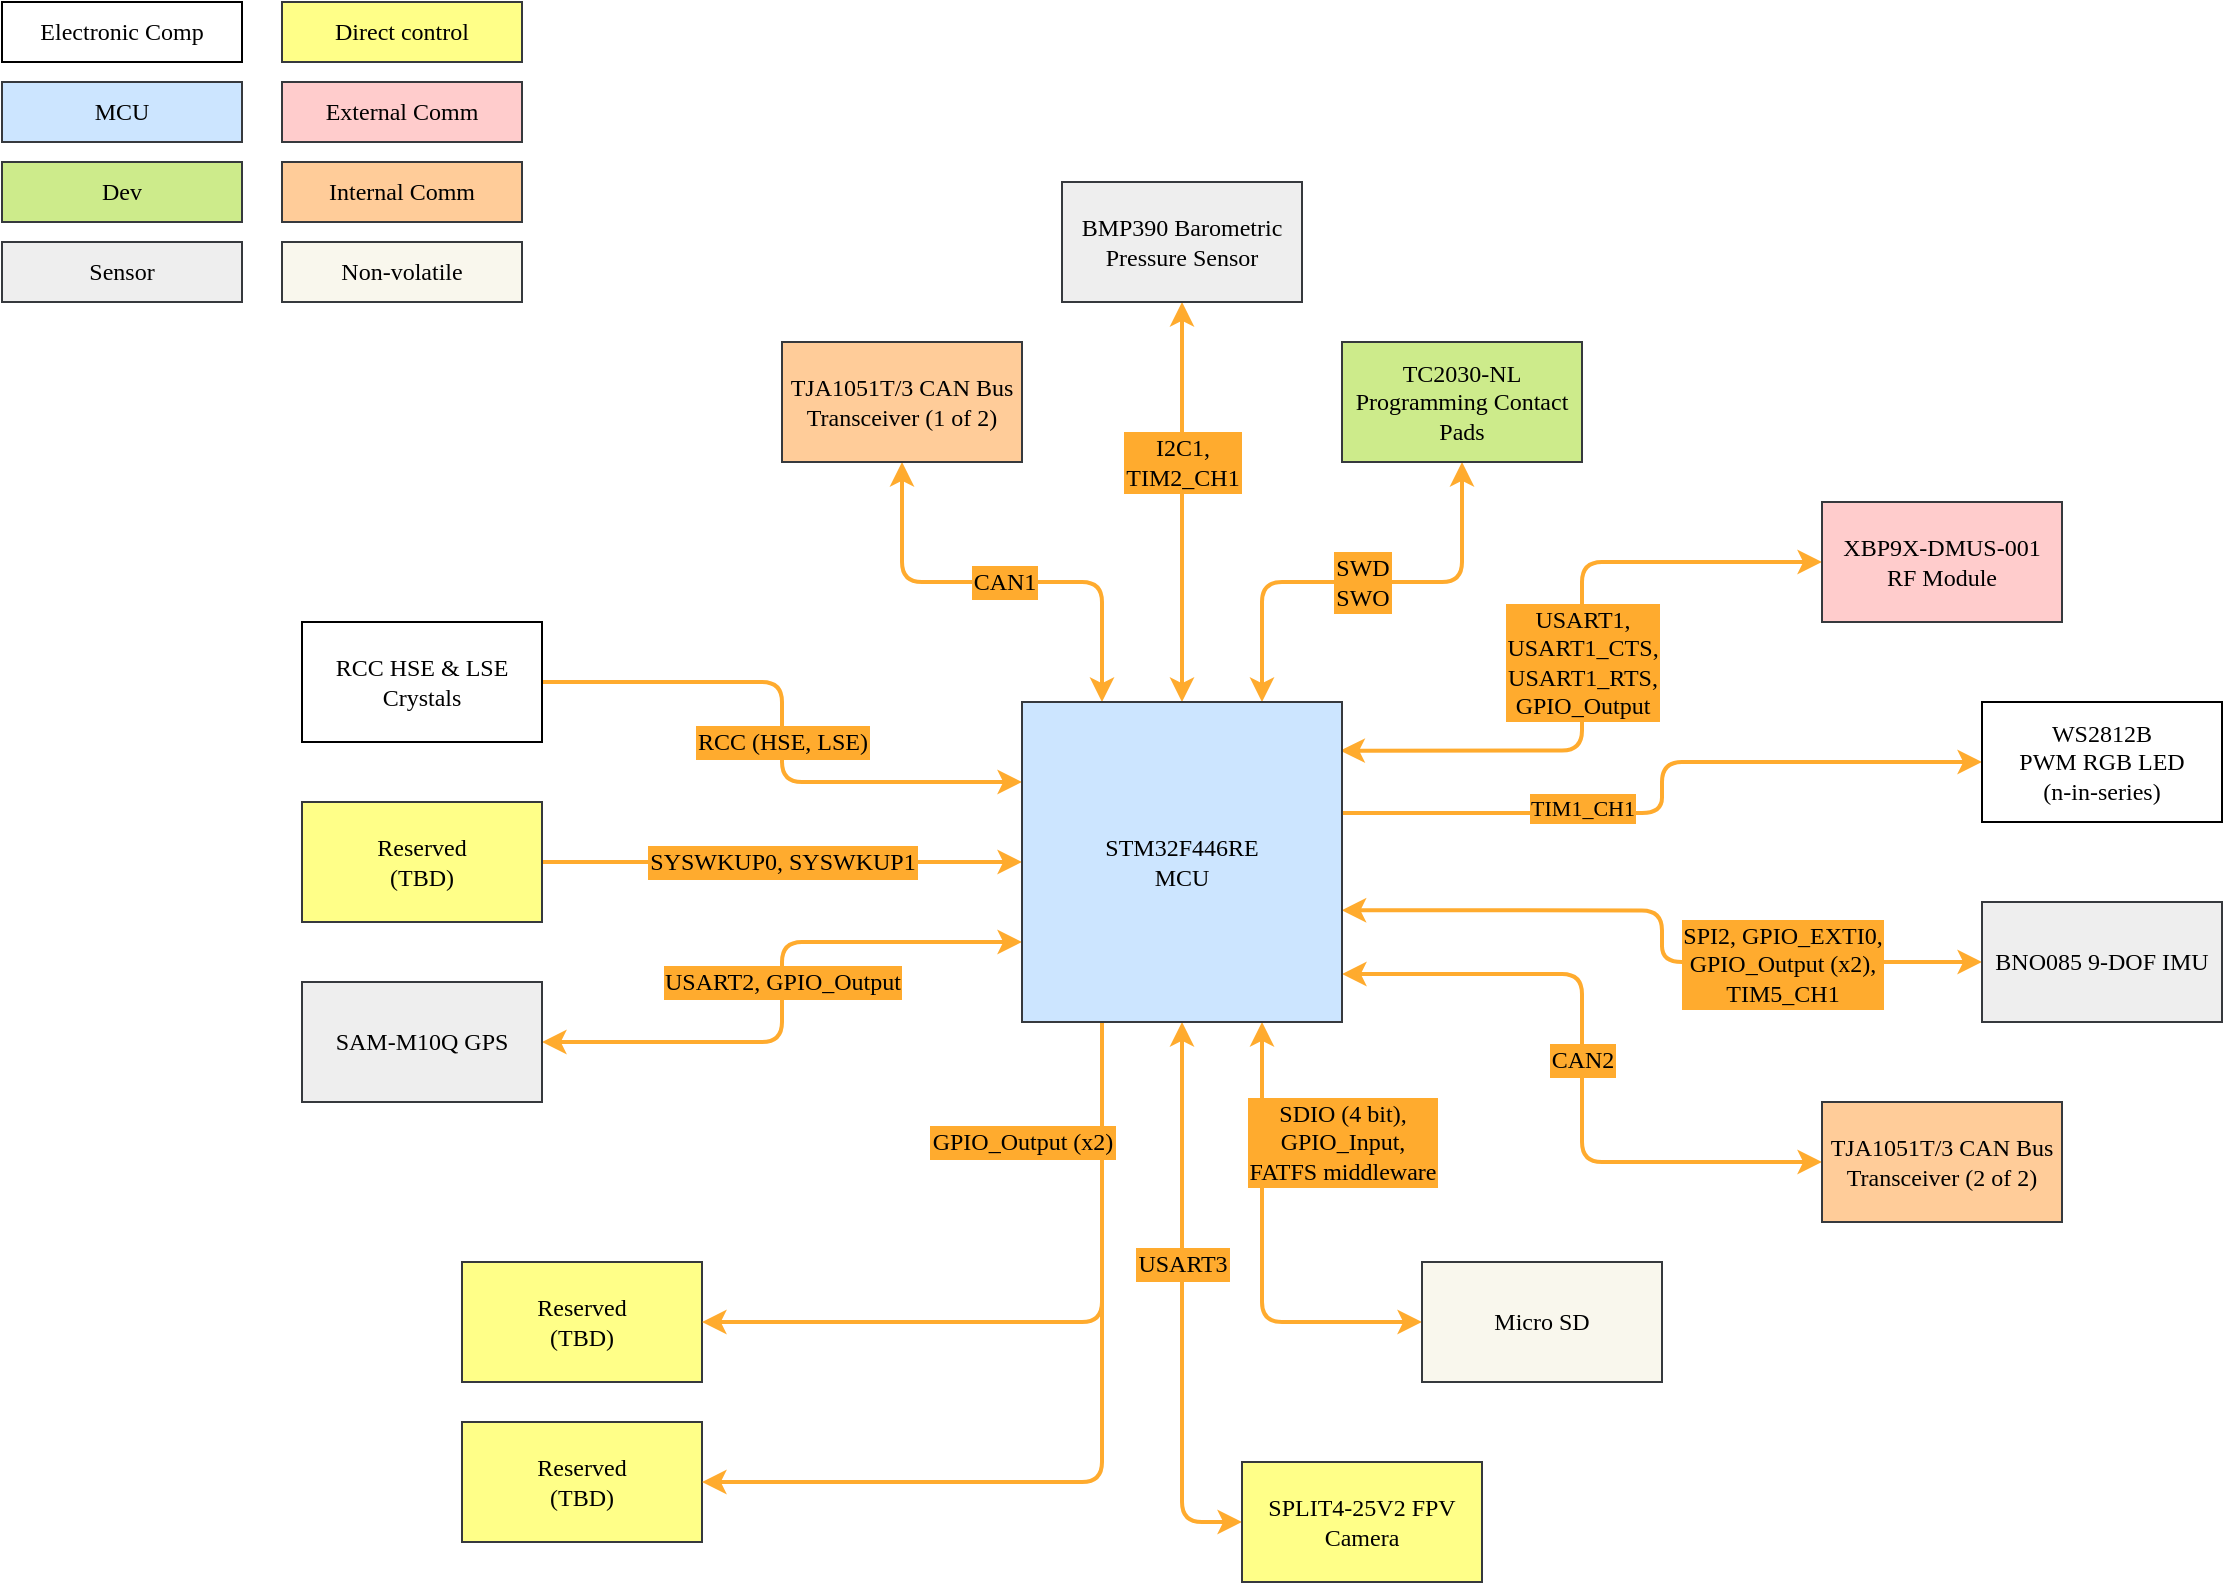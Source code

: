 <mxfile version="24.7.17">
  <diagram name="Page-1" id="_8Z-U01voDiPmD-Zs1qL">
    <mxGraphModel dx="1434" dy="792" grid="1" gridSize="10" guides="1" tooltips="1" connect="1" arrows="1" fold="1" page="1" pageScale="1" pageWidth="1169" pageHeight="827" math="0" shadow="0">
      <root>
        <mxCell id="0" />
        <mxCell id="1" parent="0" />
        <mxCell id="5DF6abSAtcW0_sRubqsM-15" style="edgeStyle=orthogonalEdgeStyle;rounded=1;orthogonalLoop=1;jettySize=auto;html=1;exitX=0;exitY=0.25;exitDx=0;exitDy=0;entryX=1;entryY=0.5;entryDx=0;entryDy=0;strokeWidth=2;curved=0;strokeColor=#FFAB2E;startArrow=classic;startFill=1;endArrow=none;endFill=0;" parent="1" source="JKJvemzIVtSR8P2CJAXn-1" target="5DF6abSAtcW0_sRubqsM-13" edge="1">
          <mxGeometry relative="1" as="geometry" />
        </mxCell>
        <mxCell id="5DF6abSAtcW0_sRubqsM-16" value="RCC (HSE, LSE)" style="edgeLabel;html=1;align=center;verticalAlign=middle;resizable=0;points=[];fontSize=12;fontFamily=JetBrains Mono;fontSource=https%3A%2F%2Ffonts.googleapis.com%2Fcss%3Ffamily%3DJetBrains%2BMono;labelBackgroundColor=#FFAB2E;labelBorderColor=#FFAB2E;textShadow=0;" parent="5DF6abSAtcW0_sRubqsM-15" vertex="1" connectable="0">
          <mxGeometry x="-0.008" y="-1" relative="1" as="geometry">
            <mxPoint x="-1" y="4" as="offset" />
          </mxGeometry>
        </mxCell>
        <mxCell id="JKJvemzIVtSR8P2CJAXn-3" style="edgeStyle=orthogonalEdgeStyle;rounded=1;orthogonalLoop=1;jettySize=auto;html=1;entryX=0;entryY=0.5;entryDx=0;entryDy=0;startArrow=classic;startFill=1;strokeWidth=2;fontSize=12;fontFamily=JetBrains Mono;fontSource=https%3A%2F%2Ffonts.googleapis.com%2Fcss%3Ffamily%3DJetBrains%2BMono;strokeColor=#FFAB2E;fillColor=#ffcc99;curved=0;exitX=0.999;exitY=0.651;exitDx=0;exitDy=0;exitPerimeter=0;" parent="1" source="JKJvemzIVtSR8P2CJAXn-1" target="JKJvemzIVtSR8P2CJAXn-2" edge="1">
          <mxGeometry relative="1" as="geometry">
            <mxPoint x="740" y="480" as="sourcePoint" />
          </mxGeometry>
        </mxCell>
        <mxCell id="JKJvemzIVtSR8P2CJAXn-4" value="SPI2, GPIO_EXTI0, &lt;br&gt;&lt;div&gt;GPIO_Output (x2),&lt;/div&gt;&lt;div&gt;TIM5_CH1&lt;/div&gt;" style="edgeLabel;html=1;align=center;verticalAlign=middle;resizable=0;points=[];fontSize=12;fontFamily=JetBrains Mono;fontSource=https%3A%2F%2Ffonts.googleapis.com%2Fcss%3Ffamily%3DJetBrains%2BMono;labelBackgroundColor=#FFAB2E;labelBorderColor=#FFAB2E;" parent="JKJvemzIVtSR8P2CJAXn-3" vertex="1" connectable="0">
          <mxGeometry x="0.025" y="-3" relative="1" as="geometry">
            <mxPoint x="63" y="9" as="offset" />
          </mxGeometry>
        </mxCell>
        <mxCell id="JKJvemzIVtSR8P2CJAXn-6" style="edgeStyle=orthogonalEdgeStyle;rounded=1;orthogonalLoop=1;jettySize=auto;html=1;exitX=0.995;exitY=0.152;exitDx=0;exitDy=0;entryX=0;entryY=0.5;entryDx=0;entryDy=0;startArrow=classic;startFill=1;strokeWidth=2;fontSize=12;fontFamily=JetBrains Mono;fontSource=https%3A%2F%2Ffonts.googleapis.com%2Fcss%3Ffamily%3DJetBrains%2BMono;strokeColor=#FFAB2E;fillColor=#ffcc99;curved=0;exitPerimeter=0;" parent="1" source="JKJvemzIVtSR8P2CJAXn-1" target="JKJvemzIVtSR8P2CJAXn-5" edge="1">
          <mxGeometry relative="1" as="geometry" />
        </mxCell>
        <mxCell id="JKJvemzIVtSR8P2CJAXn-7" value="&lt;div&gt;USART1,&lt;/div&gt;&lt;div&gt;USART1_CTS,&lt;/div&gt;&lt;div&gt;USART1_RTS,&lt;/div&gt;&lt;div&gt;GPIO_Output&lt;br&gt;&lt;/div&gt;" style="edgeLabel;html=1;align=center;verticalAlign=middle;resizable=0;points=[];fontSize=12;fontFamily=JetBrains Mono;fontSource=https%3A%2F%2Ffonts.googleapis.com%2Fcss%3Ffamily%3DJetBrains%2BMono;labelBackgroundColor=#FFAB2E;labelBorderColor=#FFAB2E;" parent="JKJvemzIVtSR8P2CJAXn-6" vertex="1" connectable="0">
          <mxGeometry x="0.017" relative="1" as="geometry">
            <mxPoint y="5" as="offset" />
          </mxGeometry>
        </mxCell>
        <mxCell id="1UeGAJv3N5sdaj4KIY9R-2" style="edgeStyle=orthogonalEdgeStyle;rounded=1;orthogonalLoop=1;jettySize=auto;html=1;entryX=0;entryY=0.5;entryDx=0;entryDy=0;startArrow=classic;startFill=1;fontSize=12;fontFamily=JetBrains Mono;fontSource=https%3A%2F%2Ffonts.googleapis.com%2Fcss%3Ffamily%3DJetBrains%2BMono;strokeWidth=2;strokeColor=#FFAB2E;curved=0;exitX=0.75;exitY=1;exitDx=0;exitDy=0;" parent="1" source="JKJvemzIVtSR8P2CJAXn-1" target="1UeGAJv3N5sdaj4KIY9R-1" edge="1">
          <mxGeometry relative="1" as="geometry">
            <mxPoint x="630" y="580" as="sourcePoint" />
          </mxGeometry>
        </mxCell>
        <mxCell id="1UeGAJv3N5sdaj4KIY9R-18" value="&lt;div&gt;SDIO (4 bit),&lt;/div&gt;&lt;div&gt;GPIO_Input,&lt;/div&gt;&lt;div&gt;FATFS middleware&lt;br&gt;&lt;/div&gt;" style="edgeLabel;html=1;align=center;verticalAlign=middle;resizable=0;points=[];fontSize=12;fontFamily=JetBrains Mono;fontSource=https%3A%2F%2Ffonts.googleapis.com%2Fcss%3Ffamily%3DJetBrains%2BMono;labelBackgroundColor=#FFAB2E;labelBorderColor=#FFAB2E;" parent="1UeGAJv3N5sdaj4KIY9R-2" vertex="1" connectable="0">
          <mxGeometry x="0.676" y="-1" relative="1" as="geometry">
            <mxPoint x="-3" y="-91" as="offset" />
          </mxGeometry>
        </mxCell>
        <mxCell id="1UeGAJv3N5sdaj4KIY9R-6" style="edgeStyle=orthogonalEdgeStyle;rounded=1;orthogonalLoop=1;jettySize=auto;html=1;exitX=0;exitY=0.75;exitDx=0;exitDy=0;entryX=1;entryY=0.5;entryDx=0;entryDy=0;startArrow=classic;startFill=1;fontSize=12;fontFamily=JetBrains Mono;fontSource=https%3A%2F%2Ffonts.googleapis.com%2Fcss%3Ffamily%3DJetBrains%2BMono;strokeWidth=2;strokeColor=#FFAB2E;curved=0;" parent="1" source="JKJvemzIVtSR8P2CJAXn-1" target="1UeGAJv3N5sdaj4KIY9R-3" edge="1">
          <mxGeometry relative="1" as="geometry" />
        </mxCell>
        <mxCell id="1UeGAJv3N5sdaj4KIY9R-19" value="USART2, GPIO_Output" style="edgeLabel;html=1;align=center;verticalAlign=middle;resizable=0;points=[];fontSize=12;fontFamily=JetBrains Mono;fontSource=https%3A%2F%2Ffonts.googleapis.com%2Fcss%3Ffamily%3DJetBrains%2BMono;labelBackgroundColor=#FFAB2E;labelBorderColor=#FFAB2E;" parent="1UeGAJv3N5sdaj4KIY9R-6" vertex="1" connectable="0">
          <mxGeometry x="0.029" relative="1" as="geometry">
            <mxPoint y="-9" as="offset" />
          </mxGeometry>
        </mxCell>
        <mxCell id="1UeGAJv3N5sdaj4KIY9R-7" style="edgeStyle=orthogonalEdgeStyle;rounded=1;orthogonalLoop=1;jettySize=auto;html=1;exitX=0.5;exitY=1;exitDx=0;exitDy=0;entryX=0;entryY=0.5;entryDx=0;entryDy=0;startArrow=classic;startFill=1;fontSize=12;fontFamily=JetBrains Mono;fontSource=https%3A%2F%2Ffonts.googleapis.com%2Fcss%3Ffamily%3DJetBrains%2BMono;strokeWidth=2;strokeColor=#FFAB2E;curved=0;" parent="1" source="JKJvemzIVtSR8P2CJAXn-1" target="1UeGAJv3N5sdaj4KIY9R-4" edge="1">
          <mxGeometry relative="1" as="geometry" />
        </mxCell>
        <mxCell id="1UeGAJv3N5sdaj4KIY9R-20" value="USART3" style="edgeLabel;html=1;align=center;verticalAlign=middle;resizable=0;points=[];fontSize=12;fontFamily=JetBrains Mono;fontSource=https%3A%2F%2Ffonts.googleapis.com%2Fcss%3Ffamily%3DJetBrains%2BMono;labelBackgroundColor=#FFAB2E;labelBorderColor=#FFAB2E;" parent="1UeGAJv3N5sdaj4KIY9R-7" vertex="1" connectable="0">
          <mxGeometry x="-0.19" relative="1" as="geometry">
            <mxPoint y="7" as="offset" />
          </mxGeometry>
        </mxCell>
        <mxCell id="JKJvemzIVtSR8P2CJAXn-2" value="BNO085 9-DOF IMU" style="rounded=0;whiteSpace=wrap;html=1;fontSize=12;fontFamily=JetBrains Mono;fontSource=https%3A%2F%2Ffonts.googleapis.com%2Fcss%3Ffamily%3DJetBrains%2BMono;fillColor=#eeeeee;strokeColor=#36393d;" parent="1" vertex="1">
          <mxGeometry x="1000" y="460" width="120" height="60" as="geometry" />
        </mxCell>
        <mxCell id="JKJvemzIVtSR8P2CJAXn-5" value="XBP9X-DMUS-001&lt;br&gt;RF Module" style="rounded=0;whiteSpace=wrap;html=1;fontSize=12;fontFamily=JetBrains Mono;fontSource=https%3A%2F%2Ffonts.googleapis.com%2Fcss%3Ffamily%3DJetBrains%2BMono;fillColor=#ffcccc;strokeColor=#36393d;" parent="1" vertex="1">
          <mxGeometry x="920" y="260" width="120" height="60" as="geometry" />
        </mxCell>
        <mxCell id="JKJvemzIVtSR8P2CJAXn-10" style="edgeStyle=orthogonalEdgeStyle;rounded=1;orthogonalLoop=1;jettySize=auto;html=1;exitX=0.5;exitY=1;exitDx=0;exitDy=0;entryX=0.5;entryY=0;entryDx=0;entryDy=0;startArrow=classic;startFill=1;strokeWidth=2;fontSize=12;fontFamily=JetBrains Mono;fontSource=https%3A%2F%2Ffonts.googleapis.com%2Fcss%3Ffamily%3DJetBrains%2BMono;strokeColor=#FFAB2E;fillColor=#ffcc99;curved=0;" parent="1" source="JKJvemzIVtSR8P2CJAXn-9" target="JKJvemzIVtSR8P2CJAXn-1" edge="1">
          <mxGeometry relative="1" as="geometry" />
        </mxCell>
        <mxCell id="JKJvemzIVtSR8P2CJAXn-11" value="&lt;div&gt;I2C1,&lt;/div&gt;&lt;div&gt;TIM2_CH1&lt;/div&gt;" style="edgeLabel;html=1;align=center;verticalAlign=middle;resizable=0;points=[];fontSize=12;fontFamily=JetBrains Mono;fontSource=https%3A%2F%2Ffonts.googleapis.com%2Fcss%3Ffamily%3DJetBrains%2BMono;labelBackgroundColor=#FFAB2E;labelBorderColor=#FFAB2E;" parent="JKJvemzIVtSR8P2CJAXn-10" vertex="1" connectable="0">
          <mxGeometry x="-0.024" y="2" relative="1" as="geometry">
            <mxPoint x="-2" y="-18" as="offset" />
          </mxGeometry>
        </mxCell>
        <mxCell id="JKJvemzIVtSR8P2CJAXn-9" value="BMP390 Barometric Pressure Sensor" style="rounded=0;whiteSpace=wrap;html=1;fontSize=12;fontFamily=JetBrains Mono;fontSource=https%3A%2F%2Ffonts.googleapis.com%2Fcss%3Ffamily%3DJetBrains%2BMono;fillColor=#eeeeee;strokeColor=#36393d;" parent="1" vertex="1">
          <mxGeometry x="540" y="100" width="120" height="60" as="geometry" />
        </mxCell>
        <mxCell id="JKJvemzIVtSR8P2CJAXn-23" style="edgeStyle=orthogonalEdgeStyle;rounded=1;orthogonalLoop=1;jettySize=auto;html=1;exitX=0;exitY=0.5;exitDx=0;exitDy=0;strokeWidth=2;startArrow=classic;startFill=1;fontFamily=JetBrains Mono;fontSource=https%3A%2F%2Ffonts.googleapis.com%2Fcss%3Ffamily%3DJetBrains%2BMono;strokeColor=#FFAB2E;fillColor=#ffcc99;fontSize=12;curved=0;entryX=1;entryY=0.85;entryDx=0;entryDy=0;entryPerimeter=0;" parent="1" source="JKJvemzIVtSR8P2CJAXn-16" target="JKJvemzIVtSR8P2CJAXn-1" edge="1">
          <mxGeometry relative="1" as="geometry">
            <mxPoint x="690" y="450" as="targetPoint" />
          </mxGeometry>
        </mxCell>
        <mxCell id="JKJvemzIVtSR8P2CJAXn-24" value="CAN2" style="edgeLabel;html=1;align=center;verticalAlign=middle;resizable=0;points=[];fontFamily=JetBrains Mono;fontSource=https%3A%2F%2Ffonts.googleapis.com%2Fcss%3Ffamily%3DJetBrains%2BMono;fontSize=12;labelBackgroundColor=#FFAB2E;labelBorderColor=#FFAB2E;" parent="JKJvemzIVtSR8P2CJAXn-23" vertex="1" connectable="0">
          <mxGeometry x="-0.033" relative="1" as="geometry">
            <mxPoint y="-10" as="offset" />
          </mxGeometry>
        </mxCell>
        <mxCell id="JKJvemzIVtSR8P2CJAXn-16" value="TJA1051T/3 CAN Bus Transceiver (2 of 2)" style="rounded=0;whiteSpace=wrap;html=1;fontSize=12;fontFamily=JetBrains Mono;fontSource=https%3A%2F%2Ffonts.googleapis.com%2Fcss%3Ffamily%3DJetBrains%2BMono;fillColor=#ffcc99;strokeColor=#36393d;" parent="1" vertex="1">
          <mxGeometry x="920" y="560" width="120" height="60" as="geometry" />
        </mxCell>
        <mxCell id="JKJvemzIVtSR8P2CJAXn-22" style="edgeStyle=orthogonalEdgeStyle;rounded=1;orthogonalLoop=1;jettySize=auto;html=1;exitX=0.5;exitY=1;exitDx=0;exitDy=0;entryX=0.25;entryY=0;entryDx=0;entryDy=0;strokeWidth=2;startArrow=classic;startFill=1;fontFamily=JetBrains Mono;fontSource=https%3A%2F%2Ffonts.googleapis.com%2Fcss%3Ffamily%3DJetBrains%2BMono;strokeColor=#FFAB2E;fillColor=#ffcc99;fontSize=12;curved=0;" parent="1" source="JKJvemzIVtSR8P2CJAXn-21" target="JKJvemzIVtSR8P2CJAXn-1" edge="1">
          <mxGeometry relative="1" as="geometry" />
        </mxCell>
        <mxCell id="JKJvemzIVtSR8P2CJAXn-25" value="CAN1" style="edgeLabel;html=1;align=center;verticalAlign=middle;resizable=0;points=[];fontFamily=JetBrains Mono;fontSource=https%3A%2F%2Ffonts.googleapis.com%2Fcss%3Ffamily%3DJetBrains%2BMono;fontSize=12;labelBackgroundColor=#FFAB2E;labelBorderColor=#FFAB2E;" parent="JKJvemzIVtSR8P2CJAXn-22" vertex="1" connectable="0">
          <mxGeometry x="0.012" y="-1" relative="1" as="geometry">
            <mxPoint x="-1" y="-1" as="offset" />
          </mxGeometry>
        </mxCell>
        <mxCell id="JKJvemzIVtSR8P2CJAXn-21" value="TJA1051T/3 CAN Bus Transceiver (1 of 2)" style="rounded=0;whiteSpace=wrap;html=1;fontSize=12;fontFamily=JetBrains Mono;fontSource=https%3A%2F%2Ffonts.googleapis.com%2Fcss%3Ffamily%3DJetBrains%2BMono;fillColor=#ffcc99;strokeColor=#36393d;" parent="1" vertex="1">
          <mxGeometry x="400" y="180" width="120" height="60" as="geometry" />
        </mxCell>
        <mxCell id="JKJvemzIVtSR8P2CJAXn-29" style="edgeStyle=orthogonalEdgeStyle;rounded=1;orthogonalLoop=1;jettySize=auto;html=1;exitX=0.5;exitY=1;exitDx=0;exitDy=0;entryX=0.75;entryY=0;entryDx=0;entryDy=0;startArrow=classic;startFill=1;strokeWidth=2;strokeColor=#FFAB2E;fillColor=#ffcc99;fontSize=12;fontFamily=JetBrains Mono;fontSource=https%3A%2F%2Ffonts.googleapis.com%2Fcss%3Ffamily%3DJetBrains%2BMono;curved=0;" parent="1" source="JKJvemzIVtSR8P2CJAXn-28" target="JKJvemzIVtSR8P2CJAXn-1" edge="1">
          <mxGeometry relative="1" as="geometry" />
        </mxCell>
        <mxCell id="JKJvemzIVtSR8P2CJAXn-31" value="SWD&lt;br style=&quot;font-size: 12px;&quot;&gt;SWO" style="edgeLabel;html=1;align=center;verticalAlign=middle;resizable=0;points=[];fontSize=12;fontFamily=JetBrains Mono;fontSource=https%3A%2F%2Ffonts.googleapis.com%2Fcss%3Ffamily%3DJetBrains%2BMono;labelBackgroundColor=#FFAB2E;labelBorderColor=#FFAB2E;" parent="JKJvemzIVtSR8P2CJAXn-29" vertex="1" connectable="0">
          <mxGeometry x="0.08" y="-2" relative="1" as="geometry">
            <mxPoint x="9" y="2" as="offset" />
          </mxGeometry>
        </mxCell>
        <mxCell id="JKJvemzIVtSR8P2CJAXn-28" value="TC2030-NL Programming Contact Pads" style="rounded=0;whiteSpace=wrap;html=1;fontSize=12;fontFamily=JetBrains Mono;fontSource=https%3A%2F%2Ffonts.googleapis.com%2Fcss%3Ffamily%3DJetBrains%2BMono;fillColor=#cdeb8b;strokeColor=#36393d;" parent="1" vertex="1">
          <mxGeometry x="680" y="180" width="120" height="60" as="geometry" />
        </mxCell>
        <mxCell id="1UeGAJv3N5sdaj4KIY9R-1" value="Micro SD" style="rounded=0;whiteSpace=wrap;html=1;fontSize=12;fontFamily=JetBrains Mono;fontSource=https%3A%2F%2Ffonts.googleapis.com%2Fcss%3Ffamily%3DJetBrains%2BMono;fillColor=#f9f7ed;strokeColor=#36393d;" parent="1" vertex="1">
          <mxGeometry x="720" y="640" width="120" height="60" as="geometry" />
        </mxCell>
        <mxCell id="1UeGAJv3N5sdaj4KIY9R-3" value="SAM-M10Q GPS" style="rounded=0;whiteSpace=wrap;html=1;fontSize=12;fontFamily=JetBrains Mono;fontSource=https%3A%2F%2Ffonts.googleapis.com%2Fcss%3Ffamily%3DJetBrains%2BMono;fillColor=#eeeeee;strokeColor=#36393d;" parent="1" vertex="1">
          <mxGeometry x="160" y="500" width="120" height="60" as="geometry" />
        </mxCell>
        <mxCell id="1UeGAJv3N5sdaj4KIY9R-4" value="&lt;span class=&quot;VariationProductSKU&quot;&gt;SPLIT4-25V2&lt;/span&gt; FPV Camera" style="rounded=0;whiteSpace=wrap;html=1;fontSize=12;fontFamily=JetBrains Mono;fontSource=https%3A%2F%2Ffonts.googleapis.com%2Fcss%3Ffamily%3DJetBrains%2BMono;fillColor=#ffff88;strokeColor=#36393d;" parent="1" vertex="1">
          <mxGeometry x="630" y="740" width="120" height="60" as="geometry" />
        </mxCell>
        <mxCell id="1UeGAJv3N5sdaj4KIY9R-10" value="&lt;div style=&quot;font-size: 12px;&quot;&gt;Reserved&lt;/div&gt;&lt;div style=&quot;font-size: 12px;&quot;&gt;(TBD)&lt;br style=&quot;font-size: 12px;&quot;&gt;&lt;/div&gt;" style="rounded=0;whiteSpace=wrap;html=1;fontSize=12;fontFamily=JetBrains Mono;fontSource=https%3A%2F%2Ffonts.googleapis.com%2Fcss%3Ffamily%3DJetBrains%2BMono;fillColor=#ffff88;strokeColor=#36393d;" parent="1" vertex="1">
          <mxGeometry x="240" y="640" width="120" height="60" as="geometry" />
        </mxCell>
        <mxCell id="1UeGAJv3N5sdaj4KIY9R-11" value="&lt;div style=&quot;font-size: 12px;&quot;&gt;Reserved&lt;/div&gt;&lt;div style=&quot;font-size: 12px;&quot;&gt;(TBD)&lt;br style=&quot;font-size: 12px;&quot;&gt;&lt;/div&gt;" style="rounded=0;whiteSpace=wrap;html=1;fontSize=12;fontFamily=JetBrains Mono;fontSource=https%3A%2F%2Ffonts.googleapis.com%2Fcss%3Ffamily%3DJetBrains%2BMono;fillColor=#ffff88;strokeColor=#36393d;" parent="1" vertex="1">
          <mxGeometry x="240" y="720" width="120" height="60" as="geometry" />
        </mxCell>
        <mxCell id="5DF6abSAtcW0_sRubqsM-4" value="MCU" style="rounded=0;whiteSpace=wrap;html=1;fontSize=12;fontFamily=JetBrains Mono;fontSource=https%3A%2F%2Ffonts.googleapis.com%2Fcss%3Ffamily%3DJetBrains%2BMono;fillColor=#cce5ff;strokeColor=#36393d;" parent="1" vertex="1">
          <mxGeometry x="10" y="50" width="120" height="30" as="geometry" />
        </mxCell>
        <mxCell id="5DF6abSAtcW0_sRubqsM-5" value="Sensor" style="rounded=0;whiteSpace=wrap;html=1;fontSize=12;fontFamily=JetBrains Mono;fontSource=https%3A%2F%2Ffonts.googleapis.com%2Fcss%3Ffamily%3DJetBrains%2BMono;fillColor=#eeeeee;strokeColor=#36393d;" parent="1" vertex="1">
          <mxGeometry x="10" y="130" width="120" height="30" as="geometry" />
        </mxCell>
        <mxCell id="5DF6abSAtcW0_sRubqsM-7" value="Direct control" style="rounded=0;whiteSpace=wrap;html=1;fontSize=12;fontFamily=JetBrains Mono;fontSource=https%3A%2F%2Ffonts.googleapis.com%2Fcss%3Ffamily%3DJetBrains%2BMono;fillColor=#ffff88;strokeColor=#36393d;" parent="1" vertex="1">
          <mxGeometry x="150" y="10" width="120" height="30" as="geometry" />
        </mxCell>
        <mxCell id="5DF6abSAtcW0_sRubqsM-8" value="External Comm" style="rounded=0;whiteSpace=wrap;html=1;fontSize=12;fontFamily=JetBrains Mono;fontSource=https%3A%2F%2Ffonts.googleapis.com%2Fcss%3Ffamily%3DJetBrains%2BMono;fillColor=#ffcccc;strokeColor=#36393d;" parent="1" vertex="1">
          <mxGeometry x="150" y="50" width="120" height="30" as="geometry" />
        </mxCell>
        <mxCell id="5DF6abSAtcW0_sRubqsM-10" style="edgeStyle=orthogonalEdgeStyle;rounded=1;orthogonalLoop=1;jettySize=auto;html=1;exitX=1;exitY=0.5;exitDx=0;exitDy=0;entryX=0;entryY=0.5;entryDx=0;entryDy=0;strokeWidth=2;curved=0;strokeColor=#FFAB2E;" parent="1" source="5DF6abSAtcW0_sRubqsM-9" target="JKJvemzIVtSR8P2CJAXn-1" edge="1">
          <mxGeometry relative="1" as="geometry" />
        </mxCell>
        <mxCell id="5DF6abSAtcW0_sRubqsM-12" value="SYSWKUP0, SYSWKUP1" style="edgeLabel;html=1;align=center;verticalAlign=middle;resizable=0;points=[];fontSize=12;fontFamily=JetBrains Mono;fontSource=https%3A%2F%2Ffonts.googleapis.com%2Fcss%3Ffamily%3DJetBrains%2BMono;labelBackgroundColor=#FFAB2E;labelBorderColor=#FFAB2E;textShadow=0;" parent="5DF6abSAtcW0_sRubqsM-10" vertex="1" connectable="0">
          <mxGeometry x="-0.18" relative="1" as="geometry">
            <mxPoint x="21" as="offset" />
          </mxGeometry>
        </mxCell>
        <mxCell id="5DF6abSAtcW0_sRubqsM-9" value="&lt;div style=&quot;font-size: 12px;&quot;&gt;Reserved&lt;/div&gt;&lt;div style=&quot;font-size: 12px;&quot;&gt;(TBD)&lt;br style=&quot;font-size: 12px;&quot;&gt;&lt;/div&gt;" style="rounded=0;whiteSpace=wrap;html=1;fontSize=12;fontFamily=JetBrains Mono;fontSource=https%3A%2F%2Ffonts.googleapis.com%2Fcss%3Ffamily%3DJetBrains%2BMono;fillColor=#ffff88;strokeColor=#36393d;" parent="1" vertex="1">
          <mxGeometry x="160" y="410" width="120" height="60" as="geometry" />
        </mxCell>
        <mxCell id="5DF6abSAtcW0_sRubqsM-11" value="Internal Comm " style="rounded=0;whiteSpace=wrap;html=1;fontSize=12;fontFamily=JetBrains Mono;fontSource=https%3A%2F%2Ffonts.googleapis.com%2Fcss%3Ffamily%3DJetBrains%2BMono;fillColor=#ffcc99;strokeColor=#36393d;" parent="1" vertex="1">
          <mxGeometry x="150" y="90" width="120" height="30" as="geometry" />
        </mxCell>
        <mxCell id="5DF6abSAtcW0_sRubqsM-13" value="RCC HSE &amp;amp; LSE Crystals" style="rounded=0;whiteSpace=wrap;html=1;fontSize=12;fontFamily=JetBrains Mono;fontSource=https%3A%2F%2Ffonts.googleapis.com%2Fcss%3Ffamily%3DJetBrains%2BMono;" parent="1" vertex="1">
          <mxGeometry x="160" y="320" width="120" height="60" as="geometry" />
        </mxCell>
        <mxCell id="5DF6abSAtcW0_sRubqsM-14" value="Electronic Comp" style="rounded=0;whiteSpace=wrap;html=1;fontSize=12;fontFamily=JetBrains Mono;fontSource=https%3A%2F%2Ffonts.googleapis.com%2Fcss%3Ffamily%3DJetBrains%2BMono;" parent="1" vertex="1">
          <mxGeometry x="10" y="10" width="120" height="30" as="geometry" />
        </mxCell>
        <mxCell id="7E9w_YDeXNLOFddWaXn4-1" style="edgeStyle=orthogonalEdgeStyle;rounded=1;orthogonalLoop=1;jettySize=auto;html=1;exitX=0.25;exitY=1;exitDx=0;exitDy=0;entryX=1;entryY=0.5;entryDx=0;entryDy=0;strokeColor=#FFAB2E;strokeWidth=2;curved=0;" parent="1" source="JKJvemzIVtSR8P2CJAXn-1" target="1UeGAJv3N5sdaj4KIY9R-10" edge="1">
          <mxGeometry relative="1" as="geometry" />
        </mxCell>
        <mxCell id="7E9w_YDeXNLOFddWaXn4-2" style="edgeStyle=orthogonalEdgeStyle;rounded=1;orthogonalLoop=1;jettySize=auto;html=1;exitX=0.25;exitY=1;exitDx=0;exitDy=0;entryX=1;entryY=0.5;entryDx=0;entryDy=0;strokeColor=#FFAB2E;strokeWidth=2;curved=0;" parent="1" source="JKJvemzIVtSR8P2CJAXn-1" target="1UeGAJv3N5sdaj4KIY9R-11" edge="1">
          <mxGeometry relative="1" as="geometry" />
        </mxCell>
        <mxCell id="7E9w_YDeXNLOFddWaXn4-4" value="&lt;font face=&quot;JetBrains Mono&quot; data-font-src=&quot;https://fonts.googleapis.com/css?family=JetBrains+Mono&quot; style=&quot;font-size: 12px;&quot;&gt;GPIO_Output (x2)&lt;/font&gt;" style="edgeLabel;html=1;align=center;verticalAlign=middle;resizable=0;points=[];labelBackgroundColor=#FFAB2E;labelBorderColor=#FFAB2E;spacingTop=0;" parent="7E9w_YDeXNLOFddWaXn4-2" vertex="1" connectable="0">
          <mxGeometry x="-0.74" y="-5" relative="1" as="geometry">
            <mxPoint x="-35" y="4" as="offset" />
          </mxGeometry>
        </mxCell>
        <mxCell id="SegdhEvFkx0hU1wHnUH6-3" value="Dev" style="rounded=0;whiteSpace=wrap;html=1;fontSize=12;fontFamily=JetBrains Mono;fontSource=https%3A%2F%2Ffonts.googleapis.com%2Fcss%3Ffamily%3DJetBrains%2BMono;fillColor=#cdeb8b;strokeColor=#36393d;" parent="1" vertex="1">
          <mxGeometry x="10" y="90" width="120" height="30" as="geometry" />
        </mxCell>
        <mxCell id="JKJvemzIVtSR8P2CJAXn-1" value="STM32F446RE&lt;br style=&quot;font-size: 12px;&quot;&gt;MCU" style="rounded=0;whiteSpace=wrap;html=1;fontFamily=JetBrains Mono;fillColor=#cce5ff;strokeColor=#36393d;fontSize=12;fontSource=https%3A%2F%2Ffonts.googleapis.com%2Fcss%3Ffamily%3DJetBrains%2BMono;" parent="1" vertex="1">
          <mxGeometry x="520" y="360" width="160" height="160" as="geometry" />
        </mxCell>
        <mxCell id="SegdhEvFkx0hU1wHnUH6-8" value="Non-volatile" style="rounded=0;whiteSpace=wrap;html=1;fontSize=12;fontFamily=JetBrains Mono;fontSource=https%3A%2F%2Ffonts.googleapis.com%2Fcss%3Ffamily%3DJetBrains%2BMono;fillColor=#f9f7ed;strokeColor=#36393d;" parent="1" vertex="1">
          <mxGeometry x="150" y="130" width="120" height="30" as="geometry" />
        </mxCell>
        <mxCell id="7h3anT5oqjgS57J0SgqP-2" style="edgeStyle=orthogonalEdgeStyle;rounded=1;orthogonalLoop=1;jettySize=auto;html=1;exitX=0;exitY=0.5;exitDx=0;exitDy=0;entryX=1.003;entryY=0.347;entryDx=0;entryDy=0;strokeWidth=2;strokeColor=#FFAB2E;startArrow=classic;startFill=1;endArrow=none;endFill=0;curved=0;entryPerimeter=0;" edge="1" parent="1" source="7h3anT5oqjgS57J0SgqP-1" target="JKJvemzIVtSR8P2CJAXn-1">
          <mxGeometry relative="1" as="geometry" />
        </mxCell>
        <mxCell id="7h3anT5oqjgS57J0SgqP-3" value="TIM1_CH1" style="edgeLabel;html=1;align=center;verticalAlign=middle;resizable=0;points=[];labelBackgroundColor=#FFAB2E;labelBorderColor=#FFAB2E;fontFamily=JetBrains Mono;fontSource=https%3A%2F%2Ffonts.googleapis.com%2Fcss%3Ffamily%3DJetBrains%2BMono;" vertex="1" connectable="0" parent="7h3anT5oqjgS57J0SgqP-2">
          <mxGeometry x="-0.443" relative="1" as="geometry">
            <mxPoint x="-104" y="23" as="offset" />
          </mxGeometry>
        </mxCell>
        <mxCell id="7h3anT5oqjgS57J0SgqP-1" value="&lt;div&gt;WS2812B&lt;/div&gt;&lt;div&gt;PWM RGB LED&lt;/div&gt;(n-in-series)" style="rounded=0;whiteSpace=wrap;html=1;fontSize=12;fontFamily=JetBrains Mono;fontSource=https%3A%2F%2Ffonts.googleapis.com%2Fcss%3Ffamily%3DJetBrains%2BMono;" vertex="1" parent="1">
          <mxGeometry x="1000" y="360" width="120" height="60" as="geometry" />
        </mxCell>
      </root>
    </mxGraphModel>
  </diagram>
</mxfile>
